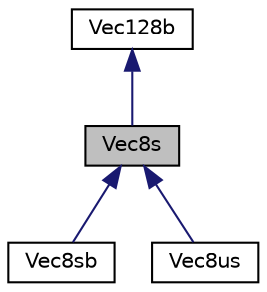 digraph "Vec8s"
{
 // LATEX_PDF_SIZE
  edge [fontname="Helvetica",fontsize="10",labelfontname="Helvetica",labelfontsize="10"];
  node [fontname="Helvetica",fontsize="10",shape=record];
  Node1 [label="Vec8s",height=0.2,width=0.4,color="black", fillcolor="grey75", style="filled", fontcolor="black",tooltip=" "];
  Node2 -> Node1 [dir="back",color="midnightblue",fontsize="10",style="solid",fontname="Helvetica"];
  Node2 [label="Vec128b",height=0.2,width=0.4,color="black", fillcolor="white", style="filled",URL="$classVec128b.html",tooltip=" "];
  Node1 -> Node3 [dir="back",color="midnightblue",fontsize="10",style="solid",fontname="Helvetica"];
  Node3 [label="Vec8sb",height=0.2,width=0.4,color="black", fillcolor="white", style="filled",URL="$classVec8sb.html",tooltip=" "];
  Node1 -> Node4 [dir="back",color="midnightblue",fontsize="10",style="solid",fontname="Helvetica"];
  Node4 [label="Vec8us",height=0.2,width=0.4,color="black", fillcolor="white", style="filled",URL="$classVec8us.html",tooltip=" "];
}
